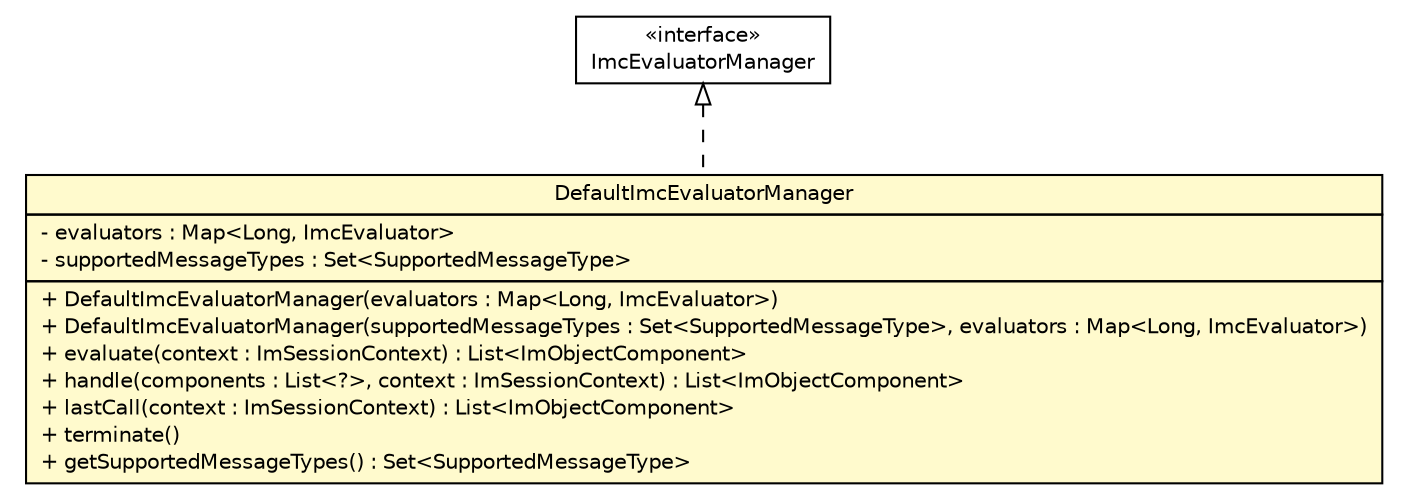 #!/usr/local/bin/dot
#
# Class diagram 
# Generated by UMLGraph version R5_6 (http://www.umlgraph.org/)
#

digraph G {
	edge [fontname="Helvetica",fontsize=10,labelfontname="Helvetica",labelfontsize=10];
	node [fontname="Helvetica",fontsize=10,shape=plaintext];
	nodesep=0.25;
	ranksep=0.5;
	// de.hsbremen.tc.tnc.im.evaluate.ImcEvaluatorManager
	c2116 [label=<<table title="de.hsbremen.tc.tnc.im.evaluate.ImcEvaluatorManager" border="0" cellborder="1" cellspacing="0" cellpadding="2" port="p" href="../ImcEvaluatorManager.html">
		<tr><td><table border="0" cellspacing="0" cellpadding="1">
<tr><td align="center" balign="center"> &#171;interface&#187; </td></tr>
<tr><td align="center" balign="center"> ImcEvaluatorManager </td></tr>
		</table></td></tr>
		</table>>, URL="../ImcEvaluatorManager.html", fontname="Helvetica", fontcolor="black", fontsize=10.0];
	// de.hsbremen.tc.tnc.im.evaluate.simple.DefaultImcEvaluatorManager
	c2128 [label=<<table title="de.hsbremen.tc.tnc.im.evaluate.simple.DefaultImcEvaluatorManager" border="0" cellborder="1" cellspacing="0" cellpadding="2" port="p" bgcolor="lemonChiffon" href="./DefaultImcEvaluatorManager.html">
		<tr><td><table border="0" cellspacing="0" cellpadding="1">
<tr><td align="center" balign="center"> DefaultImcEvaluatorManager </td></tr>
		</table></td></tr>
		<tr><td><table border="0" cellspacing="0" cellpadding="1">
<tr><td align="left" balign="left"> - evaluators : Map&lt;Long, ImcEvaluator&gt; </td></tr>
<tr><td align="left" balign="left"> - supportedMessageTypes : Set&lt;SupportedMessageType&gt; </td></tr>
		</table></td></tr>
		<tr><td><table border="0" cellspacing="0" cellpadding="1">
<tr><td align="left" balign="left"> + DefaultImcEvaluatorManager(evaluators : Map&lt;Long, ImcEvaluator&gt;) </td></tr>
<tr><td align="left" balign="left"> + DefaultImcEvaluatorManager(supportedMessageTypes : Set&lt;SupportedMessageType&gt;, evaluators : Map&lt;Long, ImcEvaluator&gt;) </td></tr>
<tr><td align="left" balign="left"> + evaluate(context : ImSessionContext) : List&lt;ImObjectComponent&gt; </td></tr>
<tr><td align="left" balign="left"> + handle(components : List&lt;?&gt;, context : ImSessionContext) : List&lt;ImObjectComponent&gt; </td></tr>
<tr><td align="left" balign="left"> + lastCall(context : ImSessionContext) : List&lt;ImObjectComponent&gt; </td></tr>
<tr><td align="left" balign="left"> + terminate() </td></tr>
<tr><td align="left" balign="left"> + getSupportedMessageTypes() : Set&lt;SupportedMessageType&gt; </td></tr>
		</table></td></tr>
		</table>>, URL="./DefaultImcEvaluatorManager.html", fontname="Helvetica", fontcolor="black", fontsize=10.0];
	//de.hsbremen.tc.tnc.im.evaluate.simple.DefaultImcEvaluatorManager implements de.hsbremen.tc.tnc.im.evaluate.ImcEvaluatorManager
	c2116:p -> c2128:p [dir=back,arrowtail=empty,style=dashed];
}

